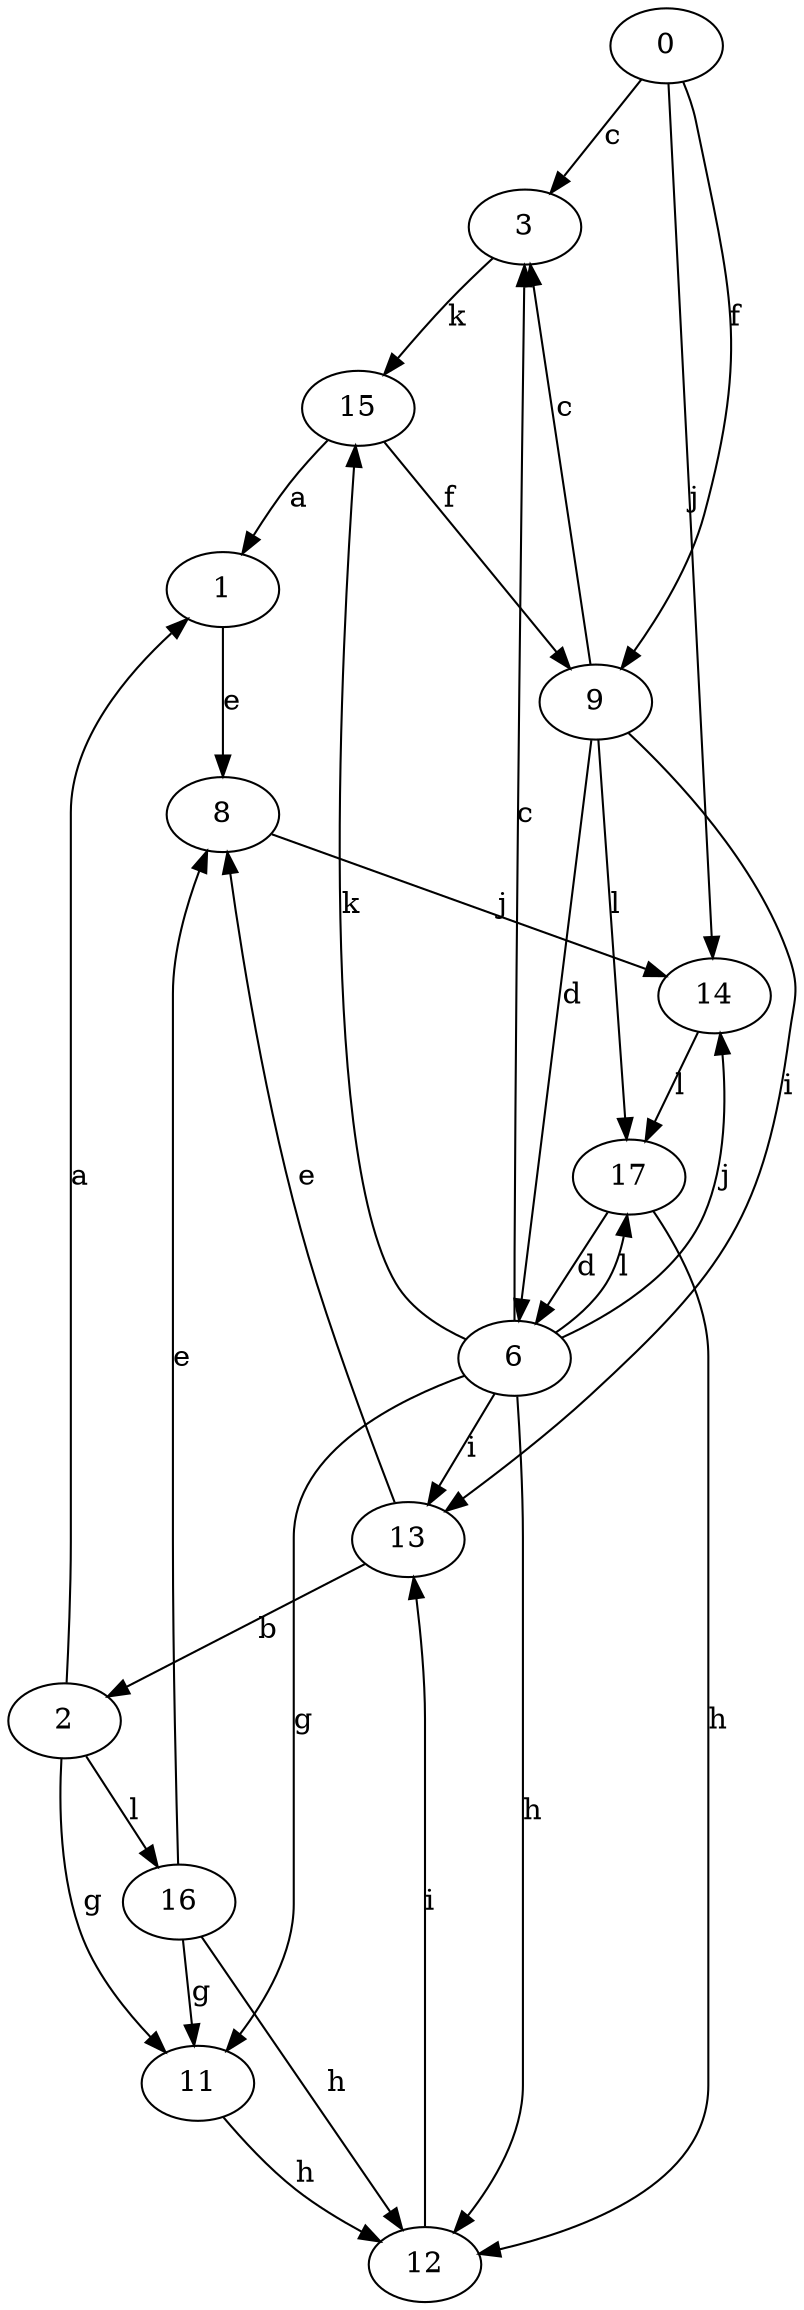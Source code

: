 strict digraph  {
0;
1;
2;
3;
6;
8;
9;
11;
12;
13;
14;
15;
16;
17;
0 -> 3  [label=c];
0 -> 9  [label=f];
0 -> 14  [label=j];
1 -> 8  [label=e];
2 -> 1  [label=a];
2 -> 11  [label=g];
2 -> 16  [label=l];
3 -> 15  [label=k];
6 -> 3  [label=c];
6 -> 11  [label=g];
6 -> 12  [label=h];
6 -> 13  [label=i];
6 -> 14  [label=j];
6 -> 15  [label=k];
6 -> 17  [label=l];
8 -> 14  [label=j];
9 -> 3  [label=c];
9 -> 6  [label=d];
9 -> 13  [label=i];
9 -> 17  [label=l];
11 -> 12  [label=h];
12 -> 13  [label=i];
13 -> 2  [label=b];
13 -> 8  [label=e];
14 -> 17  [label=l];
15 -> 1  [label=a];
15 -> 9  [label=f];
16 -> 8  [label=e];
16 -> 11  [label=g];
16 -> 12  [label=h];
17 -> 6  [label=d];
17 -> 12  [label=h];
}
